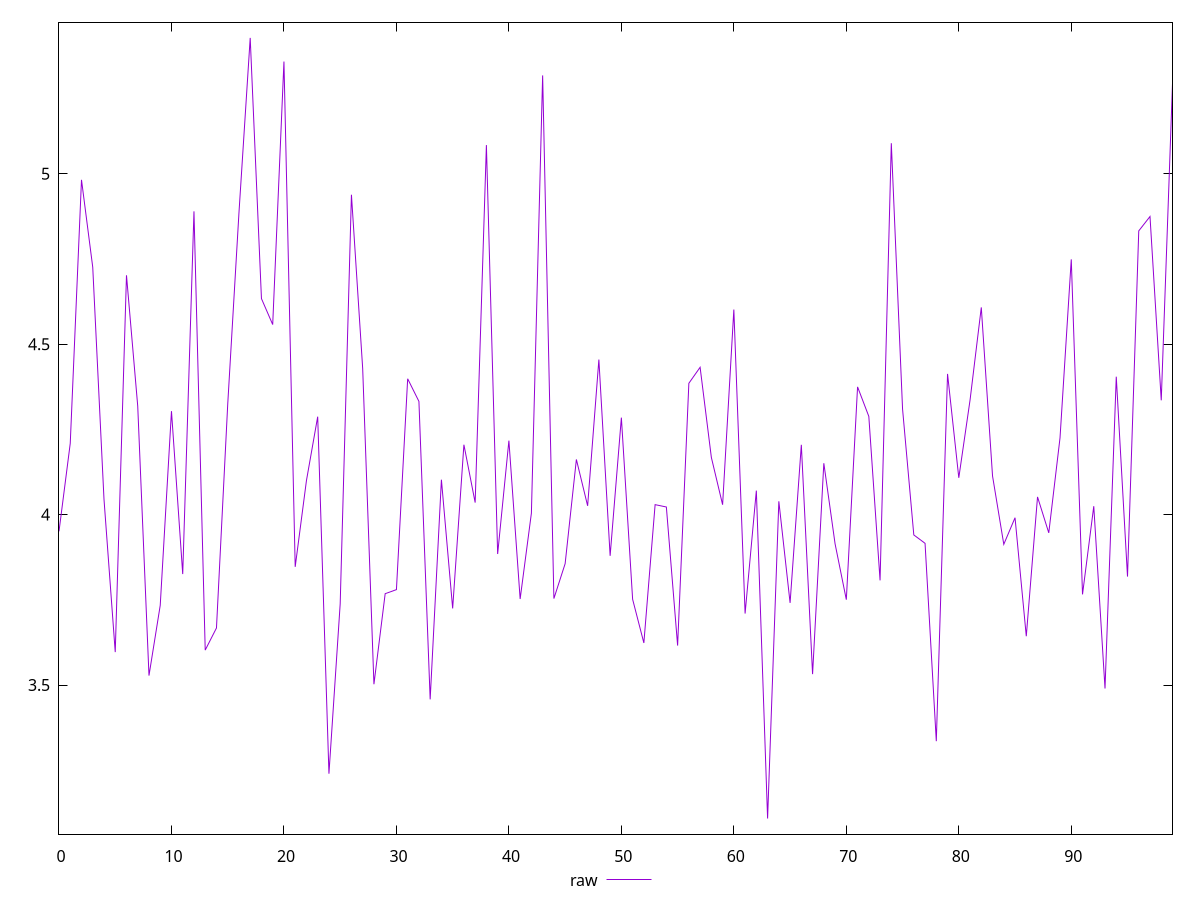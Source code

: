 reset

$raw <<EOF
0 3.9509000000000003
1 4.209
2 4.9822
3 4.7258000000000004
4 4.0451999999999995
5 3.5966
6 4.702100000000001
7 4.3181
8 3.5276
9 3.7337000000000002
10 4.3035000000000005
11 3.8255000000000003
12 4.8898
13 3.6024000000000003
14 3.6673
15 4.323
16 4.8855
17 5.3986
18 4.6337
19 4.5575
20 5.329300000000001
21 3.8467
22 4.099799999999999
23 4.2873
24 3.2397
25 3.7378
26 4.9385
27 4.4286
28 3.5023
29 3.7679999999999993
30 3.7799
31 4.3985
32 4.3321
33 3.4578
34 4.102399999999999
35 3.7247
36 4.205
37 4.035200000000001
38 5.0841
39 3.8844000000000003
40 4.217
41 3.7523999999999997
42 4.0041
43 5.2886
44 3.7536
45 3.856
46 4.1618
47 4.0257000000000005
48 4.4548000000000005
49 3.8791
50 4.2844999999999995
51 3.7515000000000005
52 3.6234
53 4.0292
54 4.0222999999999995
55 3.6158
56 4.3853
57 4.4322
58 4.167800000000001
59 4.029000000000001
60 4.6015
61 3.7096999999999998
62 4.0704
63 3.1083
64 4.039
65 3.7408999999999994
66 4.2048
67 3.5319000000000003
68 4.1507000000000005
69 3.9143000000000003
70 3.7504000000000004
71 4.3747
72 4.288099999999999
73 3.8070000000000004
74 5.0897
75 4.3098
76 3.9402999999999997
77 3.9156999999999997
78 3.3351999999999995
79 4.4128
80 4.108
81 4.3358
82 4.6079
83 4.1133
84 3.9127999999999994
85 3.990800000000001
86 3.6430999999999996
87 4.051900000000001
88 3.9464000000000006
89 4.2252
90 4.7489
91 3.7659000000000002
92 4.0245999999999995
93 3.4897000000000005
94 4.404599999999999
95 3.8181999999999996
96 4.8324
97 4.8746
98 4.3354
99 5.2644
EOF

set key outside below
set xrange [0:99]
set yrange [3.062494:5.444406]
set trange [3.062494:5.444406]
set terminal svg size 640, 490 enhanced background rgb 'white'
set output "report_00007_2020-12-11T15:55:29.892Z/network-server-latency/samples/pages+cached+noexternal+nofonts+nosvg+noimg+nocss/raw/values.svg"

plot $raw title "raw" with line

reset
